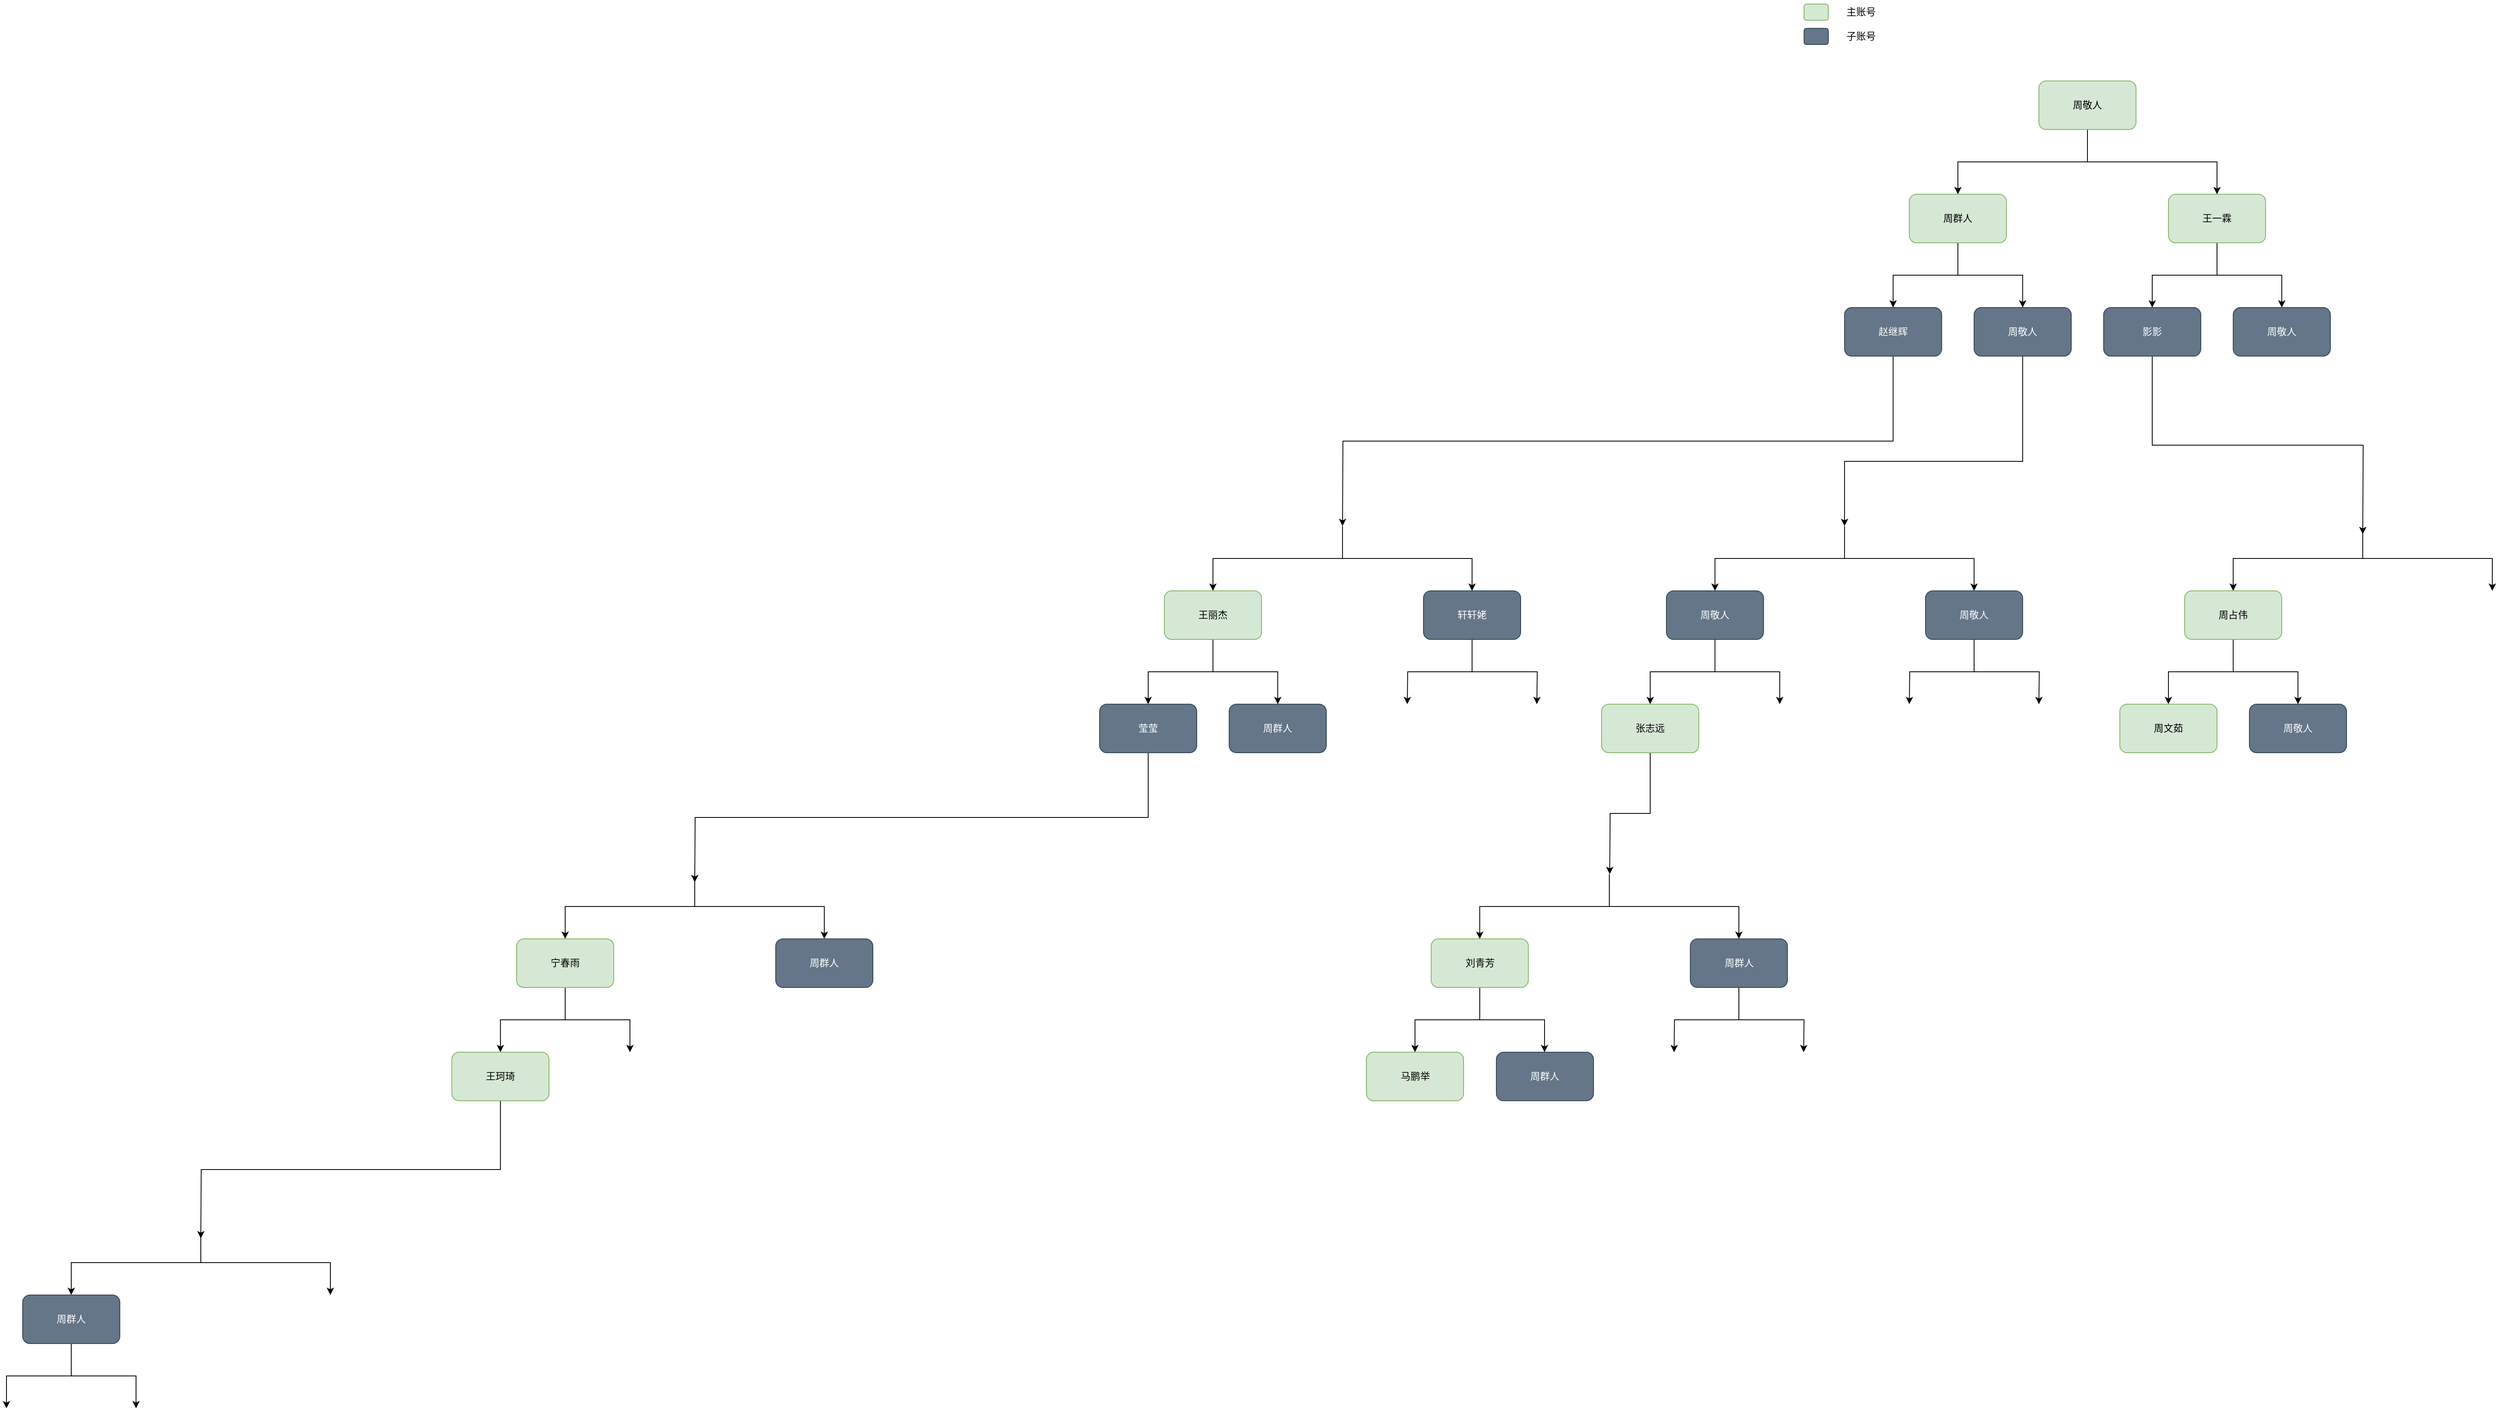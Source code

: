 <mxfile version="22.0.8" type="github">
  <diagram name="第 1 页" id="T6O9xjs0IXNBkX-w8Xno">
    <mxGraphModel dx="6578" dy="2166" grid="1" gridSize="10" guides="1" tooltips="1" connect="1" arrows="1" fold="1" page="1" pageScale="1" pageWidth="827" pageHeight="1169" math="0" shadow="0">
      <root>
        <mxCell id="0" />
        <mxCell id="1" parent="0" />
        <mxCell id="1RY9OHV8Dx5hhQ0rE-U_-4" style="edgeStyle=orthogonalEdgeStyle;rounded=0;orthogonalLoop=1;jettySize=auto;html=1;exitX=0.5;exitY=1;exitDx=0;exitDy=0;entryX=0.5;entryY=0;entryDx=0;entryDy=0;" parent="1" source="1RY9OHV8Dx5hhQ0rE-U_-1" target="1RY9OHV8Dx5hhQ0rE-U_-2" edge="1">
          <mxGeometry relative="1" as="geometry">
            <Array as="points">
              <mxPoint x="360" y="200" />
              <mxPoint x="200" y="200" />
              <mxPoint x="200" y="240" />
            </Array>
          </mxGeometry>
        </mxCell>
        <mxCell id="1RY9OHV8Dx5hhQ0rE-U_-5" style="edgeStyle=orthogonalEdgeStyle;rounded=0;orthogonalLoop=1;jettySize=auto;html=1;exitX=0.5;exitY=1;exitDx=0;exitDy=0;entryX=0.5;entryY=0;entryDx=0;entryDy=0;" parent="1" source="1RY9OHV8Dx5hhQ0rE-U_-1" target="1RY9OHV8Dx5hhQ0rE-U_-3" edge="1">
          <mxGeometry relative="1" as="geometry">
            <Array as="points">
              <mxPoint x="360" y="200" />
              <mxPoint x="520" y="200" />
              <mxPoint x="520" y="240" />
            </Array>
          </mxGeometry>
        </mxCell>
        <mxCell id="1RY9OHV8Dx5hhQ0rE-U_-1" value="周敬人&lt;br&gt;" style="rounded=1;whiteSpace=wrap;html=1;fillColor=#d5e8d4;strokeColor=#82b366;" parent="1" vertex="1">
          <mxGeometry x="300" y="100" width="120" height="60" as="geometry" />
        </mxCell>
        <mxCell id="1RY9OHV8Dx5hhQ0rE-U_-12" style="edgeStyle=orthogonalEdgeStyle;rounded=0;orthogonalLoop=1;jettySize=auto;html=1;exitX=0.5;exitY=1;exitDx=0;exitDy=0;entryX=0.5;entryY=0;entryDx=0;entryDy=0;" parent="1" source="1RY9OHV8Dx5hhQ0rE-U_-2" target="1RY9OHV8Dx5hhQ0rE-U_-8" edge="1">
          <mxGeometry relative="1" as="geometry">
            <Array as="points">
              <mxPoint x="200" y="340" />
              <mxPoint x="120" y="340" />
            </Array>
          </mxGeometry>
        </mxCell>
        <mxCell id="1RY9OHV8Dx5hhQ0rE-U_-13" style="edgeStyle=orthogonalEdgeStyle;rounded=0;orthogonalLoop=1;jettySize=auto;html=1;exitX=0.5;exitY=1;exitDx=0;exitDy=0;entryX=0.5;entryY=0;entryDx=0;entryDy=0;" parent="1" source="1RY9OHV8Dx5hhQ0rE-U_-2" target="1RY9OHV8Dx5hhQ0rE-U_-9" edge="1">
          <mxGeometry relative="1" as="geometry">
            <Array as="points">
              <mxPoint x="200" y="340" />
              <mxPoint x="280" y="340" />
            </Array>
          </mxGeometry>
        </mxCell>
        <mxCell id="1RY9OHV8Dx5hhQ0rE-U_-2" value="周群人&lt;br&gt;" style="rounded=1;whiteSpace=wrap;html=1;fillColor=#d5e8d4;strokeColor=#82b366;" parent="1" vertex="1">
          <mxGeometry x="140" y="240" width="120" height="60" as="geometry" />
        </mxCell>
        <mxCell id="1RY9OHV8Dx5hhQ0rE-U_-14" style="edgeStyle=orthogonalEdgeStyle;rounded=0;orthogonalLoop=1;jettySize=auto;html=1;exitX=0.5;exitY=1;exitDx=0;exitDy=0;entryX=0.5;entryY=0;entryDx=0;entryDy=0;" parent="1" source="1RY9OHV8Dx5hhQ0rE-U_-3" target="1RY9OHV8Dx5hhQ0rE-U_-10" edge="1">
          <mxGeometry relative="1" as="geometry" />
        </mxCell>
        <mxCell id="1RY9OHV8Dx5hhQ0rE-U_-15" style="edgeStyle=orthogonalEdgeStyle;rounded=0;orthogonalLoop=1;jettySize=auto;html=1;exitX=0.5;exitY=1;exitDx=0;exitDy=0;entryX=0.5;entryY=0;entryDx=0;entryDy=0;" parent="1" source="1RY9OHV8Dx5hhQ0rE-U_-3" target="1RY9OHV8Dx5hhQ0rE-U_-11" edge="1">
          <mxGeometry relative="1" as="geometry" />
        </mxCell>
        <mxCell id="1RY9OHV8Dx5hhQ0rE-U_-3" value="王一霖&lt;br&gt;" style="rounded=1;whiteSpace=wrap;html=1;fillColor=#d5e8d4;strokeColor=#82b366;" parent="1" vertex="1">
          <mxGeometry x="460" y="240" width="120" height="60" as="geometry" />
        </mxCell>
        <mxCell id="1RY9OHV8Dx5hhQ0rE-U_-6" value="" style="rounded=1;whiteSpace=wrap;html=1;fillColor=#d5e8d4;strokeColor=#82b366;" parent="1" vertex="1">
          <mxGeometry x="10" y="5" width="30" height="20" as="geometry" />
        </mxCell>
        <mxCell id="1RY9OHV8Dx5hhQ0rE-U_-7" value="" style="rounded=1;whiteSpace=wrap;html=1;fillColor=#647687;fontColor=#ffffff;strokeColor=#314354;" parent="1" vertex="1">
          <mxGeometry x="10" y="35" width="30" height="20" as="geometry" />
        </mxCell>
        <mxCell id="1RY9OHV8Dx5hhQ0rE-U_-33" style="edgeStyle=orthogonalEdgeStyle;rounded=0;orthogonalLoop=1;jettySize=auto;html=1;exitX=0.5;exitY=1;exitDx=0;exitDy=0;" parent="1" source="1RY9OHV8Dx5hhQ0rE-U_-8" edge="1">
          <mxGeometry relative="1" as="geometry">
            <mxPoint x="-560" y="650" as="targetPoint" />
          </mxGeometry>
        </mxCell>
        <mxCell id="1RY9OHV8Dx5hhQ0rE-U_-8" value="赵继辉&lt;br&gt;" style="rounded=1;whiteSpace=wrap;html=1;fillColor=#647687;strokeColor=#314354;fontColor=#ffffff;" parent="1" vertex="1">
          <mxGeometry x="60" y="380" width="120" height="60" as="geometry" />
        </mxCell>
        <mxCell id="1RY9OHV8Dx5hhQ0rE-U_-46" style="edgeStyle=orthogonalEdgeStyle;rounded=0;orthogonalLoop=1;jettySize=auto;html=1;exitX=0.5;exitY=1;exitDx=0;exitDy=0;" parent="1" source="1RY9OHV8Dx5hhQ0rE-U_-9" edge="1">
          <mxGeometry relative="1" as="geometry">
            <mxPoint x="60" y="650" as="targetPoint" />
            <Array as="points">
              <mxPoint x="280" y="570" />
              <mxPoint x="60" y="570" />
            </Array>
          </mxGeometry>
        </mxCell>
        <mxCell id="1RY9OHV8Dx5hhQ0rE-U_-9" value="周敬人&lt;br&gt;" style="rounded=1;whiteSpace=wrap;html=1;fillColor=#647687;strokeColor=#314354;fontColor=#ffffff;" parent="1" vertex="1">
          <mxGeometry x="220" y="380" width="120" height="60" as="geometry" />
        </mxCell>
        <mxCell id="1RY9OHV8Dx5hhQ0rE-U_-60" style="edgeStyle=orthogonalEdgeStyle;rounded=0;orthogonalLoop=1;jettySize=auto;html=1;exitX=0.5;exitY=1;exitDx=0;exitDy=0;" parent="1" source="1RY9OHV8Dx5hhQ0rE-U_-10" edge="1">
          <mxGeometry relative="1" as="geometry">
            <mxPoint x="700" y="660" as="targetPoint" />
          </mxGeometry>
        </mxCell>
        <mxCell id="1RY9OHV8Dx5hhQ0rE-U_-10" value="影影&lt;br&gt;" style="rounded=1;whiteSpace=wrap;html=1;fillColor=#647687;strokeColor=#314354;fontColor=#ffffff;" parent="1" vertex="1">
          <mxGeometry x="380" y="380" width="120" height="60" as="geometry" />
        </mxCell>
        <mxCell id="1RY9OHV8Dx5hhQ0rE-U_-11" value="周敬人&lt;br&gt;" style="rounded=1;whiteSpace=wrap;html=1;fillColor=#647687;strokeColor=#314354;fontColor=#ffffff;" parent="1" vertex="1">
          <mxGeometry x="540" y="380" width="120" height="60" as="geometry" />
        </mxCell>
        <mxCell id="1RY9OHV8Dx5hhQ0rE-U_-19" style="edgeStyle=orthogonalEdgeStyle;rounded=0;orthogonalLoop=1;jettySize=auto;html=1;exitX=0.5;exitY=1;exitDx=0;exitDy=0;entryX=0.5;entryY=0;entryDx=0;entryDy=0;" parent="1" target="1RY9OHV8Dx5hhQ0rE-U_-24" edge="1">
          <mxGeometry relative="1" as="geometry">
            <Array as="points">
              <mxPoint x="-560" y="690" />
              <mxPoint x="-720" y="690" />
              <mxPoint x="-720" y="730" />
            </Array>
            <mxPoint x="-560.0" y="650" as="sourcePoint" />
          </mxGeometry>
        </mxCell>
        <mxCell id="1RY9OHV8Dx5hhQ0rE-U_-20" style="edgeStyle=orthogonalEdgeStyle;rounded=0;orthogonalLoop=1;jettySize=auto;html=1;exitX=0.5;exitY=1;exitDx=0;exitDy=0;entryX=0.5;entryY=0;entryDx=0;entryDy=0;" parent="1" target="1RY9OHV8Dx5hhQ0rE-U_-27" edge="1">
          <mxGeometry relative="1" as="geometry">
            <Array as="points">
              <mxPoint x="-560" y="690" />
              <mxPoint x="-400" y="690" />
              <mxPoint x="-400" y="730" />
            </Array>
            <mxPoint x="-560.0" y="650" as="sourcePoint" />
          </mxGeometry>
        </mxCell>
        <mxCell id="1RY9OHV8Dx5hhQ0rE-U_-22" style="edgeStyle=orthogonalEdgeStyle;rounded=0;orthogonalLoop=1;jettySize=auto;html=1;exitX=0.5;exitY=1;exitDx=0;exitDy=0;entryX=0.5;entryY=0;entryDx=0;entryDy=0;" parent="1" source="1RY9OHV8Dx5hhQ0rE-U_-24" target="1RY9OHV8Dx5hhQ0rE-U_-28" edge="1">
          <mxGeometry relative="1" as="geometry">
            <Array as="points">
              <mxPoint x="-720" y="830" />
              <mxPoint x="-800" y="830" />
            </Array>
          </mxGeometry>
        </mxCell>
        <mxCell id="1RY9OHV8Dx5hhQ0rE-U_-23" style="edgeStyle=orthogonalEdgeStyle;rounded=0;orthogonalLoop=1;jettySize=auto;html=1;exitX=0.5;exitY=1;exitDx=0;exitDy=0;entryX=0.5;entryY=0;entryDx=0;entryDy=0;" parent="1" source="1RY9OHV8Dx5hhQ0rE-U_-24" target="1RY9OHV8Dx5hhQ0rE-U_-29" edge="1">
          <mxGeometry relative="1" as="geometry">
            <Array as="points">
              <mxPoint x="-720" y="830" />
              <mxPoint x="-640" y="830" />
            </Array>
          </mxGeometry>
        </mxCell>
        <mxCell id="1RY9OHV8Dx5hhQ0rE-U_-24" value="王丽杰&lt;br&gt;" style="rounded=1;whiteSpace=wrap;html=1;fillColor=#d5e8d4;strokeColor=#82b366;" parent="1" vertex="1">
          <mxGeometry x="-780" y="730" width="120" height="60" as="geometry" />
        </mxCell>
        <mxCell id="1RY9OHV8Dx5hhQ0rE-U_-25" style="edgeStyle=orthogonalEdgeStyle;rounded=0;orthogonalLoop=1;jettySize=auto;html=1;exitX=0.5;exitY=1;exitDx=0;exitDy=0;entryX=0.5;entryY=0;entryDx=0;entryDy=0;" parent="1" source="1RY9OHV8Dx5hhQ0rE-U_-27" edge="1">
          <mxGeometry relative="1" as="geometry">
            <mxPoint x="-480" y="870" as="targetPoint" />
          </mxGeometry>
        </mxCell>
        <mxCell id="1RY9OHV8Dx5hhQ0rE-U_-26" style="edgeStyle=orthogonalEdgeStyle;rounded=0;orthogonalLoop=1;jettySize=auto;html=1;exitX=0.5;exitY=1;exitDx=0;exitDy=0;entryX=0.5;entryY=0;entryDx=0;entryDy=0;" parent="1" source="1RY9OHV8Dx5hhQ0rE-U_-27" edge="1">
          <mxGeometry relative="1" as="geometry">
            <mxPoint x="-320" y="870" as="targetPoint" />
          </mxGeometry>
        </mxCell>
        <mxCell id="1RY9OHV8Dx5hhQ0rE-U_-27" value="轩轩姥&lt;br&gt;" style="rounded=1;whiteSpace=wrap;html=1;fillColor=#647687;strokeColor=#314354;fontColor=#ffffff;" parent="1" vertex="1">
          <mxGeometry x="-460" y="730" width="120" height="60" as="geometry" />
        </mxCell>
        <mxCell id="TJOVACFNIIR2Qm5ABRAI-22" style="edgeStyle=orthogonalEdgeStyle;rounded=0;orthogonalLoop=1;jettySize=auto;html=1;exitX=0.5;exitY=1;exitDx=0;exitDy=0;" edge="1" parent="1" source="1RY9OHV8Dx5hhQ0rE-U_-28">
          <mxGeometry relative="1" as="geometry">
            <mxPoint x="-1360" y="1090" as="targetPoint" />
          </mxGeometry>
        </mxCell>
        <mxCell id="1RY9OHV8Dx5hhQ0rE-U_-28" value="莹莹&lt;br&gt;" style="rounded=1;whiteSpace=wrap;html=1;fillColor=#647687;strokeColor=#314354;fontColor=#ffffff;" parent="1" vertex="1">
          <mxGeometry x="-860" y="870" width="120" height="60" as="geometry" />
        </mxCell>
        <mxCell id="1RY9OHV8Dx5hhQ0rE-U_-29" value="周群人&lt;br&gt;" style="rounded=1;whiteSpace=wrap;html=1;fillColor=#647687;strokeColor=#314354;fontColor=#ffffff;" parent="1" vertex="1">
          <mxGeometry x="-700" y="870" width="120" height="60" as="geometry" />
        </mxCell>
        <mxCell id="1RY9OHV8Dx5hhQ0rE-U_-34" style="edgeStyle=orthogonalEdgeStyle;rounded=0;orthogonalLoop=1;jettySize=auto;html=1;exitX=0.5;exitY=1;exitDx=0;exitDy=0;entryX=0.5;entryY=0;entryDx=0;entryDy=0;" parent="1" target="1RY9OHV8Dx5hhQ0rE-U_-38" edge="1">
          <mxGeometry relative="1" as="geometry">
            <Array as="points">
              <mxPoint x="60" y="690" />
              <mxPoint x="-100" y="690" />
              <mxPoint x="-100" y="730" />
            </Array>
            <mxPoint x="60.0" y="650" as="sourcePoint" />
          </mxGeometry>
        </mxCell>
        <mxCell id="1RY9OHV8Dx5hhQ0rE-U_-35" style="edgeStyle=orthogonalEdgeStyle;rounded=0;orthogonalLoop=1;jettySize=auto;html=1;exitX=0.5;exitY=1;exitDx=0;exitDy=0;entryX=0.5;entryY=0;entryDx=0;entryDy=0;" parent="1" target="1RY9OHV8Dx5hhQ0rE-U_-41" edge="1">
          <mxGeometry relative="1" as="geometry">
            <Array as="points">
              <mxPoint x="60" y="690" />
              <mxPoint x="220" y="690" />
              <mxPoint x="220" y="730" />
            </Array>
            <mxPoint x="60.0" y="650" as="sourcePoint" />
          </mxGeometry>
        </mxCell>
        <mxCell id="1RY9OHV8Dx5hhQ0rE-U_-36" style="edgeStyle=orthogonalEdgeStyle;rounded=0;orthogonalLoop=1;jettySize=auto;html=1;exitX=0.5;exitY=1;exitDx=0;exitDy=0;entryX=0.5;entryY=0;entryDx=0;entryDy=0;" parent="1" source="1RY9OHV8Dx5hhQ0rE-U_-38" target="1RY9OHV8Dx5hhQ0rE-U_-42" edge="1">
          <mxGeometry relative="1" as="geometry">
            <Array as="points">
              <mxPoint x="-100" y="830" />
              <mxPoint x="-180" y="830" />
            </Array>
          </mxGeometry>
        </mxCell>
        <mxCell id="1RY9OHV8Dx5hhQ0rE-U_-37" style="edgeStyle=orthogonalEdgeStyle;rounded=0;orthogonalLoop=1;jettySize=auto;html=1;exitX=0.5;exitY=1;exitDx=0;exitDy=0;entryX=0.5;entryY=0;entryDx=0;entryDy=0;" parent="1" source="1RY9OHV8Dx5hhQ0rE-U_-38" edge="1">
          <mxGeometry relative="1" as="geometry">
            <Array as="points">
              <mxPoint x="-100" y="830" />
              <mxPoint x="-20" y="830" />
            </Array>
            <mxPoint x="-20" y="870" as="targetPoint" />
          </mxGeometry>
        </mxCell>
        <mxCell id="1RY9OHV8Dx5hhQ0rE-U_-38" value="周敬人&lt;br&gt;" style="rounded=1;whiteSpace=wrap;html=1;fillColor=#647687;strokeColor=#314354;fontColor=#ffffff;" parent="1" vertex="1">
          <mxGeometry x="-160" y="730" width="120" height="60" as="geometry" />
        </mxCell>
        <mxCell id="1RY9OHV8Dx5hhQ0rE-U_-39" style="edgeStyle=orthogonalEdgeStyle;rounded=0;orthogonalLoop=1;jettySize=auto;html=1;exitX=0.5;exitY=1;exitDx=0;exitDy=0;entryX=0.5;entryY=0;entryDx=0;entryDy=0;" parent="1" source="1RY9OHV8Dx5hhQ0rE-U_-41" edge="1">
          <mxGeometry relative="1" as="geometry">
            <mxPoint x="140" y="870" as="targetPoint" />
          </mxGeometry>
        </mxCell>
        <mxCell id="1RY9OHV8Dx5hhQ0rE-U_-40" style="edgeStyle=orthogonalEdgeStyle;rounded=0;orthogonalLoop=1;jettySize=auto;html=1;exitX=0.5;exitY=1;exitDx=0;exitDy=0;entryX=0.5;entryY=0;entryDx=0;entryDy=0;" parent="1" source="1RY9OHV8Dx5hhQ0rE-U_-41" edge="1">
          <mxGeometry relative="1" as="geometry">
            <mxPoint x="300" y="870" as="targetPoint" />
          </mxGeometry>
        </mxCell>
        <mxCell id="1RY9OHV8Dx5hhQ0rE-U_-41" value="周敬人&lt;br style=&quot;border-color: var(--border-color);&quot;&gt;" style="rounded=1;whiteSpace=wrap;html=1;fillColor=#647687;strokeColor=#314354;fontColor=#ffffff;" parent="1" vertex="1">
          <mxGeometry x="160" y="730" width="120" height="60" as="geometry" />
        </mxCell>
        <mxCell id="TJOVACFNIIR2Qm5ABRAI-10" style="edgeStyle=orthogonalEdgeStyle;rounded=0;orthogonalLoop=1;jettySize=auto;html=1;exitX=0.5;exitY=1;exitDx=0;exitDy=0;" edge="1" parent="1" source="1RY9OHV8Dx5hhQ0rE-U_-42">
          <mxGeometry relative="1" as="geometry">
            <mxPoint x="-230" y="1080" as="targetPoint" />
          </mxGeometry>
        </mxCell>
        <mxCell id="1RY9OHV8Dx5hhQ0rE-U_-42" value="张志远&lt;br&gt;" style="rounded=1;whiteSpace=wrap;html=1;fillColor=#d5e8d4;strokeColor=#82b366;" parent="1" vertex="1">
          <mxGeometry x="-240" y="870" width="120" height="60" as="geometry" />
        </mxCell>
        <mxCell id="1RY9OHV8Dx5hhQ0rE-U_-48" style="edgeStyle=orthogonalEdgeStyle;rounded=0;orthogonalLoop=1;jettySize=auto;html=1;exitX=0.5;exitY=1;exitDx=0;exitDy=0;entryX=0.5;entryY=0;entryDx=0;entryDy=0;" parent="1" target="1RY9OHV8Dx5hhQ0rE-U_-52" edge="1">
          <mxGeometry relative="1" as="geometry">
            <Array as="points">
              <mxPoint x="700" y="690" />
              <mxPoint x="540" y="690" />
              <mxPoint x="540" y="730" />
            </Array>
            <mxPoint x="700.0" y="650" as="sourcePoint" />
          </mxGeometry>
        </mxCell>
        <mxCell id="1RY9OHV8Dx5hhQ0rE-U_-49" style="edgeStyle=orthogonalEdgeStyle;rounded=0;orthogonalLoop=1;jettySize=auto;html=1;exitX=0.5;exitY=1;exitDx=0;exitDy=0;entryX=0.5;entryY=0;entryDx=0;entryDy=0;" parent="1" edge="1">
          <mxGeometry relative="1" as="geometry">
            <Array as="points">
              <mxPoint x="700" y="690" />
              <mxPoint x="860" y="690" />
              <mxPoint x="860" y="730" />
            </Array>
            <mxPoint x="700.0" y="650" as="sourcePoint" />
            <mxPoint x="860" y="730" as="targetPoint" />
          </mxGeometry>
        </mxCell>
        <mxCell id="1RY9OHV8Dx5hhQ0rE-U_-50" style="edgeStyle=orthogonalEdgeStyle;rounded=0;orthogonalLoop=1;jettySize=auto;html=1;exitX=0.5;exitY=1;exitDx=0;exitDy=0;entryX=0.5;entryY=0;entryDx=0;entryDy=0;" parent="1" source="1RY9OHV8Dx5hhQ0rE-U_-52" target="1RY9OHV8Dx5hhQ0rE-U_-56" edge="1">
          <mxGeometry relative="1" as="geometry">
            <Array as="points">
              <mxPoint x="540" y="830" />
              <mxPoint x="460" y="830" />
            </Array>
          </mxGeometry>
        </mxCell>
        <mxCell id="1RY9OHV8Dx5hhQ0rE-U_-51" style="edgeStyle=orthogonalEdgeStyle;rounded=0;orthogonalLoop=1;jettySize=auto;html=1;exitX=0.5;exitY=1;exitDx=0;exitDy=0;entryX=0.5;entryY=0;entryDx=0;entryDy=0;" parent="1" source="1RY9OHV8Dx5hhQ0rE-U_-52" target="1RY9OHV8Dx5hhQ0rE-U_-57" edge="1">
          <mxGeometry relative="1" as="geometry">
            <Array as="points">
              <mxPoint x="540" y="830" />
              <mxPoint x="620" y="830" />
            </Array>
          </mxGeometry>
        </mxCell>
        <mxCell id="1RY9OHV8Dx5hhQ0rE-U_-52" value="周占伟&lt;br&gt;" style="rounded=1;whiteSpace=wrap;html=1;fillColor=#d5e8d4;strokeColor=#82b366;" parent="1" vertex="1">
          <mxGeometry x="480" y="730" width="120" height="60" as="geometry" />
        </mxCell>
        <mxCell id="1RY9OHV8Dx5hhQ0rE-U_-56" value="周文茹&lt;br&gt;" style="rounded=1;whiteSpace=wrap;html=1;fillColor=#d5e8d4;strokeColor=#82b366;" parent="1" vertex="1">
          <mxGeometry x="400" y="870" width="120" height="60" as="geometry" />
        </mxCell>
        <mxCell id="1RY9OHV8Dx5hhQ0rE-U_-57" value="周敬人&lt;br&gt;" style="rounded=1;whiteSpace=wrap;html=1;fillColor=#647687;strokeColor=#314354;fontColor=#ffffff;" parent="1" vertex="1">
          <mxGeometry x="560" y="870" width="120" height="60" as="geometry" />
        </mxCell>
        <mxCell id="1RY9OHV8Dx5hhQ0rE-U_-61" value="主账号" style="text;html=1;align=center;verticalAlign=middle;resizable=0;points=[];autosize=1;strokeColor=none;fillColor=none;" parent="1" vertex="1">
          <mxGeometry x="50" width="60" height="30" as="geometry" />
        </mxCell>
        <mxCell id="1RY9OHV8Dx5hhQ0rE-U_-62" value="子账号" style="text;html=1;align=center;verticalAlign=middle;resizable=0;points=[];autosize=1;strokeColor=none;fillColor=none;" parent="1" vertex="1">
          <mxGeometry x="50" y="30" width="60" height="30" as="geometry" />
        </mxCell>
        <mxCell id="TJOVACFNIIR2Qm5ABRAI-1" style="edgeStyle=orthogonalEdgeStyle;rounded=0;orthogonalLoop=1;jettySize=auto;html=1;exitX=0.5;exitY=1;exitDx=0;exitDy=0;entryX=0.5;entryY=0;entryDx=0;entryDy=0;" edge="1" parent="1" target="TJOVACFNIIR2Qm5ABRAI-5">
          <mxGeometry relative="1" as="geometry">
            <Array as="points">
              <mxPoint x="-230.48" y="1120" />
              <mxPoint x="-390.48" y="1120" />
              <mxPoint x="-390.48" y="1160" />
            </Array>
            <mxPoint x="-230.48" y="1080" as="sourcePoint" />
          </mxGeometry>
        </mxCell>
        <mxCell id="TJOVACFNIIR2Qm5ABRAI-2" style="edgeStyle=orthogonalEdgeStyle;rounded=0;orthogonalLoop=1;jettySize=auto;html=1;exitX=0.5;exitY=1;exitDx=0;exitDy=0;entryX=0.5;entryY=0;entryDx=0;entryDy=0;" edge="1" parent="1" target="TJOVACFNIIR2Qm5ABRAI-8">
          <mxGeometry relative="1" as="geometry">
            <Array as="points">
              <mxPoint x="-230.48" y="1120" />
              <mxPoint x="-70.48" y="1120" />
              <mxPoint x="-70.48" y="1160" />
            </Array>
            <mxPoint x="-230.48" y="1080" as="sourcePoint" />
          </mxGeometry>
        </mxCell>
        <mxCell id="TJOVACFNIIR2Qm5ABRAI-3" style="edgeStyle=orthogonalEdgeStyle;rounded=0;orthogonalLoop=1;jettySize=auto;html=1;exitX=0.5;exitY=1;exitDx=0;exitDy=0;entryX=0.5;entryY=0;entryDx=0;entryDy=0;" edge="1" parent="1" source="TJOVACFNIIR2Qm5ABRAI-5" target="TJOVACFNIIR2Qm5ABRAI-9">
          <mxGeometry relative="1" as="geometry">
            <Array as="points">
              <mxPoint x="-390.48" y="1260" />
              <mxPoint x="-470.48" y="1260" />
            </Array>
          </mxGeometry>
        </mxCell>
        <mxCell id="TJOVACFNIIR2Qm5ABRAI-4" style="edgeStyle=orthogonalEdgeStyle;rounded=0;orthogonalLoop=1;jettySize=auto;html=1;exitX=0.5;exitY=1;exitDx=0;exitDy=0;entryX=0.5;entryY=0;entryDx=0;entryDy=0;" edge="1" parent="1" source="TJOVACFNIIR2Qm5ABRAI-5">
          <mxGeometry relative="1" as="geometry">
            <Array as="points">
              <mxPoint x="-390.48" y="1260" />
              <mxPoint x="-310.48" y="1260" />
            </Array>
            <mxPoint x="-310.48" y="1300" as="targetPoint" />
          </mxGeometry>
        </mxCell>
        <mxCell id="TJOVACFNIIR2Qm5ABRAI-5" value="刘青芳" style="rounded=1;whiteSpace=wrap;html=1;fillColor=#d5e8d4;strokeColor=#82b366;" vertex="1" parent="1">
          <mxGeometry x="-450.48" y="1160" width="120" height="60" as="geometry" />
        </mxCell>
        <mxCell id="TJOVACFNIIR2Qm5ABRAI-6" style="edgeStyle=orthogonalEdgeStyle;rounded=0;orthogonalLoop=1;jettySize=auto;html=1;exitX=0.5;exitY=1;exitDx=0;exitDy=0;entryX=0.5;entryY=0;entryDx=0;entryDy=0;" edge="1" parent="1" source="TJOVACFNIIR2Qm5ABRAI-8">
          <mxGeometry relative="1" as="geometry">
            <mxPoint x="-150.48" y="1300" as="targetPoint" />
          </mxGeometry>
        </mxCell>
        <mxCell id="TJOVACFNIIR2Qm5ABRAI-7" style="edgeStyle=orthogonalEdgeStyle;rounded=0;orthogonalLoop=1;jettySize=auto;html=1;exitX=0.5;exitY=1;exitDx=0;exitDy=0;entryX=0.5;entryY=0;entryDx=0;entryDy=0;" edge="1" parent="1" source="TJOVACFNIIR2Qm5ABRAI-8">
          <mxGeometry relative="1" as="geometry">
            <mxPoint x="9.52" y="1300" as="targetPoint" />
          </mxGeometry>
        </mxCell>
        <mxCell id="TJOVACFNIIR2Qm5ABRAI-8" value="周群人" style="rounded=1;whiteSpace=wrap;html=1;fillColor=#647687;strokeColor=#314354;fontColor=#ffffff;" vertex="1" parent="1">
          <mxGeometry x="-130.48" y="1160" width="120" height="60" as="geometry" />
        </mxCell>
        <mxCell id="TJOVACFNIIR2Qm5ABRAI-9" value="马鹏举" style="rounded=1;whiteSpace=wrap;html=1;fillColor=#d5e8d4;strokeColor=#82b366;" vertex="1" parent="1">
          <mxGeometry x="-530.48" y="1300" width="120" height="60" as="geometry" />
        </mxCell>
        <mxCell id="TJOVACFNIIR2Qm5ABRAI-11" value="周群人" style="rounded=1;whiteSpace=wrap;html=1;fillColor=#647687;strokeColor=#314354;fontColor=#ffffff;" vertex="1" parent="1">
          <mxGeometry x="-370" y="1300" width="120" height="60" as="geometry" />
        </mxCell>
        <mxCell id="TJOVACFNIIR2Qm5ABRAI-12" style="edgeStyle=orthogonalEdgeStyle;rounded=0;orthogonalLoop=1;jettySize=auto;html=1;exitX=0.5;exitY=1;exitDx=0;exitDy=0;entryX=0.5;entryY=0;entryDx=0;entryDy=0;" edge="1" parent="1" target="TJOVACFNIIR2Qm5ABRAI-16">
          <mxGeometry relative="1" as="geometry">
            <Array as="points">
              <mxPoint x="-1360" y="1120" />
              <mxPoint x="-1520" y="1120" />
              <mxPoint x="-1520" y="1160" />
            </Array>
            <mxPoint x="-1360.0" y="1080" as="sourcePoint" />
          </mxGeometry>
        </mxCell>
        <mxCell id="TJOVACFNIIR2Qm5ABRAI-13" style="edgeStyle=orthogonalEdgeStyle;rounded=0;orthogonalLoop=1;jettySize=auto;html=1;exitX=0.5;exitY=1;exitDx=0;exitDy=0;entryX=0.5;entryY=0;entryDx=0;entryDy=0;" edge="1" parent="1">
          <mxGeometry relative="1" as="geometry">
            <Array as="points">
              <mxPoint x="-1360" y="1120" />
              <mxPoint x="-1200" y="1120" />
              <mxPoint x="-1200" y="1160" />
            </Array>
            <mxPoint x="-1360.0" y="1080" as="sourcePoint" />
            <mxPoint x="-1200" y="1160" as="targetPoint" />
          </mxGeometry>
        </mxCell>
        <mxCell id="TJOVACFNIIR2Qm5ABRAI-14" style="edgeStyle=orthogonalEdgeStyle;rounded=0;orthogonalLoop=1;jettySize=auto;html=1;exitX=0.5;exitY=1;exitDx=0;exitDy=0;entryX=0.5;entryY=0;entryDx=0;entryDy=0;" edge="1" parent="1" source="TJOVACFNIIR2Qm5ABRAI-16">
          <mxGeometry relative="1" as="geometry">
            <Array as="points">
              <mxPoint x="-1520" y="1260" />
              <mxPoint x="-1600" y="1260" />
            </Array>
            <mxPoint x="-1600" y="1300" as="targetPoint" />
          </mxGeometry>
        </mxCell>
        <mxCell id="TJOVACFNIIR2Qm5ABRAI-15" style="edgeStyle=orthogonalEdgeStyle;rounded=0;orthogonalLoop=1;jettySize=auto;html=1;exitX=0.5;exitY=1;exitDx=0;exitDy=0;entryX=0.5;entryY=0;entryDx=0;entryDy=0;" edge="1" parent="1" source="TJOVACFNIIR2Qm5ABRAI-16">
          <mxGeometry relative="1" as="geometry">
            <Array as="points">
              <mxPoint x="-1520" y="1260" />
              <mxPoint x="-1440" y="1260" />
            </Array>
            <mxPoint x="-1440" y="1300" as="targetPoint" />
          </mxGeometry>
        </mxCell>
        <mxCell id="TJOVACFNIIR2Qm5ABRAI-16" value="宁春雨" style="rounded=1;whiteSpace=wrap;html=1;fillColor=#d5e8d4;strokeColor=#82b366;" vertex="1" parent="1">
          <mxGeometry x="-1580" y="1160" width="120" height="60" as="geometry" />
        </mxCell>
        <mxCell id="TJOVACFNIIR2Qm5ABRAI-32" style="edgeStyle=orthogonalEdgeStyle;rounded=0;orthogonalLoop=1;jettySize=auto;html=1;exitX=0.5;exitY=1;exitDx=0;exitDy=0;" edge="1" parent="1" source="TJOVACFNIIR2Qm5ABRAI-23">
          <mxGeometry relative="1" as="geometry">
            <mxPoint x="-1970" y="1530" as="targetPoint" />
          </mxGeometry>
        </mxCell>
        <mxCell id="TJOVACFNIIR2Qm5ABRAI-23" value="王珂琦" style="rounded=1;whiteSpace=wrap;html=1;fillColor=#d5e8d4;strokeColor=#82b366;" vertex="1" parent="1">
          <mxGeometry x="-1660" y="1300" width="120" height="60" as="geometry" />
        </mxCell>
        <mxCell id="TJOVACFNIIR2Qm5ABRAI-24" value="周群人" style="rounded=1;whiteSpace=wrap;html=1;fillColor=#647687;strokeColor=#314354;fontColor=#ffffff;" vertex="1" parent="1">
          <mxGeometry x="-1260" y="1160" width="120" height="60" as="geometry" />
        </mxCell>
        <mxCell id="TJOVACFNIIR2Qm5ABRAI-25" style="edgeStyle=orthogonalEdgeStyle;rounded=0;orthogonalLoop=1;jettySize=auto;html=1;exitX=0.5;exitY=1;exitDx=0;exitDy=0;entryX=0.5;entryY=0;entryDx=0;entryDy=0;" edge="1" parent="1">
          <mxGeometry relative="1" as="geometry">
            <Array as="points">
              <mxPoint x="-1970" y="1560" />
              <mxPoint x="-2130" y="1560" />
              <mxPoint x="-2130" y="1600" />
            </Array>
            <mxPoint x="-1970.0" y="1520" as="sourcePoint" />
            <mxPoint x="-2130" y="1600" as="targetPoint" />
          </mxGeometry>
        </mxCell>
        <mxCell id="TJOVACFNIIR2Qm5ABRAI-26" style="edgeStyle=orthogonalEdgeStyle;rounded=0;orthogonalLoop=1;jettySize=auto;html=1;exitX=0.5;exitY=1;exitDx=0;exitDy=0;entryX=0.5;entryY=0;entryDx=0;entryDy=0;" edge="1" parent="1">
          <mxGeometry relative="1" as="geometry">
            <Array as="points">
              <mxPoint x="-1970" y="1560" />
              <mxPoint x="-1810" y="1560" />
              <mxPoint x="-1810" y="1600" />
            </Array>
            <mxPoint x="-1970.0" y="1520" as="sourcePoint" />
            <mxPoint x="-1810" y="1600" as="targetPoint" />
          </mxGeometry>
        </mxCell>
        <mxCell id="TJOVACFNIIR2Qm5ABRAI-27" style="edgeStyle=orthogonalEdgeStyle;rounded=0;orthogonalLoop=1;jettySize=auto;html=1;exitX=0.5;exitY=1;exitDx=0;exitDy=0;entryX=0.5;entryY=0;entryDx=0;entryDy=0;" edge="1" parent="1">
          <mxGeometry relative="1" as="geometry">
            <Array as="points">
              <mxPoint x="-2130" y="1700" />
              <mxPoint x="-2210" y="1700" />
            </Array>
            <mxPoint x="-2210" y="1740" as="targetPoint" />
            <mxPoint x="-2130" y="1660" as="sourcePoint" />
          </mxGeometry>
        </mxCell>
        <mxCell id="TJOVACFNIIR2Qm5ABRAI-28" style="edgeStyle=orthogonalEdgeStyle;rounded=0;orthogonalLoop=1;jettySize=auto;html=1;exitX=0.5;exitY=1;exitDx=0;exitDy=0;entryX=0.5;entryY=0;entryDx=0;entryDy=0;" edge="1" parent="1">
          <mxGeometry relative="1" as="geometry">
            <Array as="points">
              <mxPoint x="-2130" y="1700" />
              <mxPoint x="-2050" y="1700" />
            </Array>
            <mxPoint x="-2050" y="1740" as="targetPoint" />
            <mxPoint x="-2130" y="1660" as="sourcePoint" />
          </mxGeometry>
        </mxCell>
        <mxCell id="TJOVACFNIIR2Qm5ABRAI-31" value="周群人" style="rounded=1;whiteSpace=wrap;html=1;fillColor=#647687;strokeColor=#314354;fontColor=#ffffff;" vertex="1" parent="1">
          <mxGeometry x="-2190" y="1600" width="120" height="60" as="geometry" />
        </mxCell>
      </root>
    </mxGraphModel>
  </diagram>
</mxfile>
